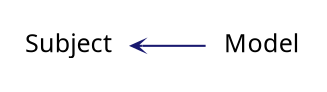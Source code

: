 digraph "Graphical Class Hierarchy"
{
 // INTERACTIVE_SVG=YES
 // LATEX_PDF_SIZE
  graph [];
  edge [fontname=Ubuntu labelfontsize=10 arrowhead=open arrowtail=open arrowsize=0.5];
  node [fontname=Ubuntu fontsize=12 shape=plaintext];
  rankdir="LR";
  Node0 [label="Subject" URL="$structSubject.html" tooltip="of Observer" ];
  Node0 -> Node1 [dir="back",color="midnightblue"style="solid"];
  Node1 [label="Model" URL="$structModel.html" tooltip="is part of MVC with View and Controller" ];
}
